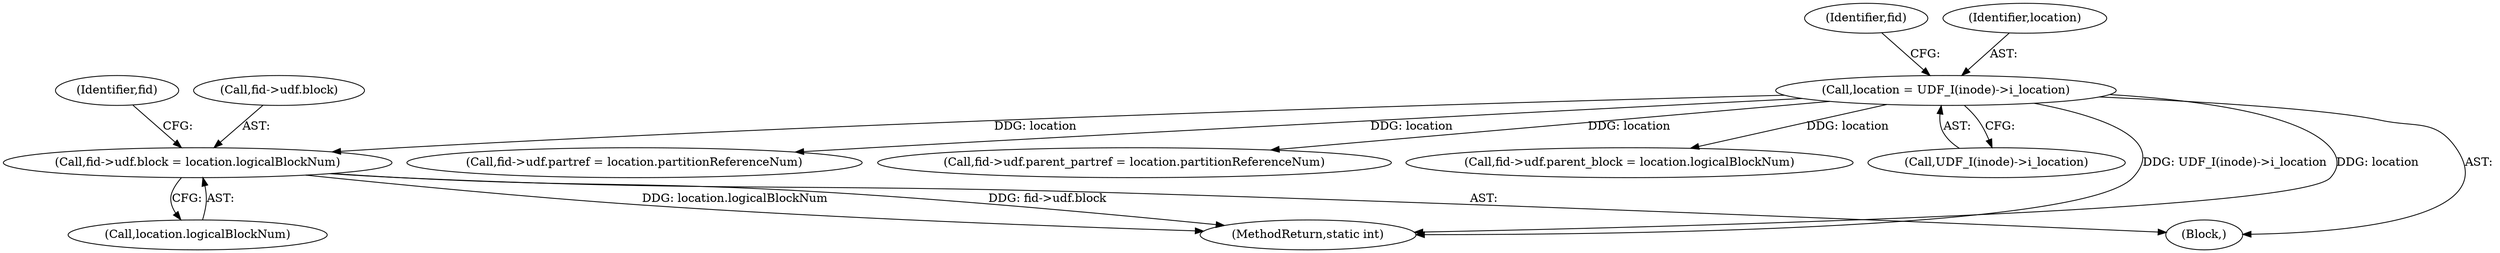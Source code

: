 digraph "0_linux_0143fc5e9f6f5aad4764801015bc8d4b4a278200@pointer" {
"1000157" [label="(Call,fid->udf.block = location.logicalBlockNum)"];
"1000112" [label="(Call,location = UDF_I(inode)->i_location)"];
"1000166" [label="(Call,fid->udf.partref = location.partitionReferenceNum)"];
"1000157" [label="(Call,fid->udf.block = location.logicalBlockNum)"];
"1000169" [label="(Identifier,fid)"];
"1000105" [label="(Block,)"];
"1000209" [label="(Call,fid->udf.parent_partref = location.partitionReferenceNum)"];
"1000120" [label="(Identifier,fid)"];
"1000163" [label="(Call,location.logicalBlockNum)"];
"1000158" [label="(Call,fid->udf.block)"];
"1000236" [label="(MethodReturn,static int)"];
"1000113" [label="(Identifier,location)"];
"1000200" [label="(Call,fid->udf.parent_block = location.logicalBlockNum)"];
"1000112" [label="(Call,location = UDF_I(inode)->i_location)"];
"1000114" [label="(Call,UDF_I(inode)->i_location)"];
"1000157" -> "1000105"  [label="AST: "];
"1000157" -> "1000163"  [label="CFG: "];
"1000158" -> "1000157"  [label="AST: "];
"1000163" -> "1000157"  [label="AST: "];
"1000169" -> "1000157"  [label="CFG: "];
"1000157" -> "1000236"  [label="DDG: fid->udf.block"];
"1000157" -> "1000236"  [label="DDG: location.logicalBlockNum"];
"1000112" -> "1000157"  [label="DDG: location"];
"1000112" -> "1000105"  [label="AST: "];
"1000112" -> "1000114"  [label="CFG: "];
"1000113" -> "1000112"  [label="AST: "];
"1000114" -> "1000112"  [label="AST: "];
"1000120" -> "1000112"  [label="CFG: "];
"1000112" -> "1000236"  [label="DDG: UDF_I(inode)->i_location"];
"1000112" -> "1000236"  [label="DDG: location"];
"1000112" -> "1000166"  [label="DDG: location"];
"1000112" -> "1000200"  [label="DDG: location"];
"1000112" -> "1000209"  [label="DDG: location"];
}
